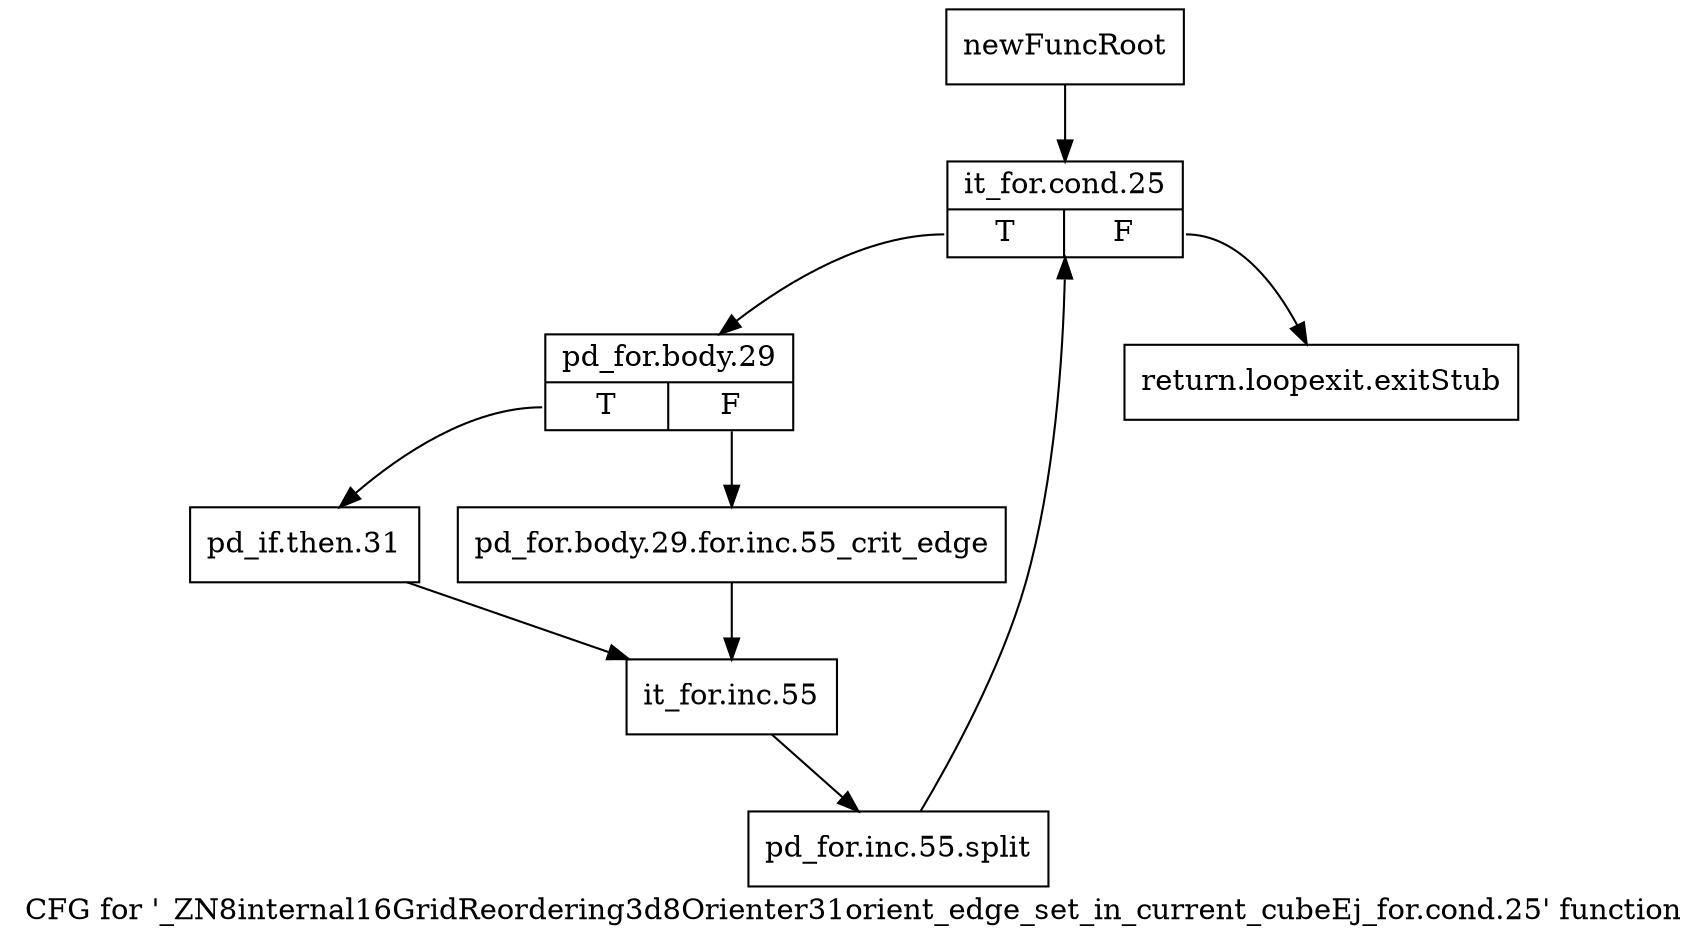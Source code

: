 digraph "CFG for '_ZN8internal16GridReordering3d8Orienter31orient_edge_set_in_current_cubeEj_for.cond.25' function" {
	label="CFG for '_ZN8internal16GridReordering3d8Orienter31orient_edge_set_in_current_cubeEj_for.cond.25' function";

	Node0x9426fa0 [shape=record,label="{newFuncRoot}"];
	Node0x9426fa0 -> Node0x9427040;
	Node0x9426ff0 [shape=record,label="{return.loopexit.exitStub}"];
	Node0x9427040 [shape=record,label="{it_for.cond.25|{<s0>T|<s1>F}}"];
	Node0x9427040:s0 -> Node0x9427090;
	Node0x9427040:s1 -> Node0x9426ff0;
	Node0x9427090 [shape=record,label="{pd_for.body.29|{<s0>T|<s1>F}}"];
	Node0x9427090:s0 -> Node0x9427130;
	Node0x9427090:s1 -> Node0x94270e0;
	Node0x94270e0 [shape=record,label="{pd_for.body.29.for.inc.55_crit_edge}"];
	Node0x94270e0 -> Node0x9427180;
	Node0x9427130 [shape=record,label="{pd_if.then.31}"];
	Node0x9427130 -> Node0x9427180;
	Node0x9427180 [shape=record,label="{it_for.inc.55}"];
	Node0x9427180 -> Node0xb5fe250;
	Node0xb5fe250 [shape=record,label="{pd_for.inc.55.split}"];
	Node0xb5fe250 -> Node0x9427040;
}
